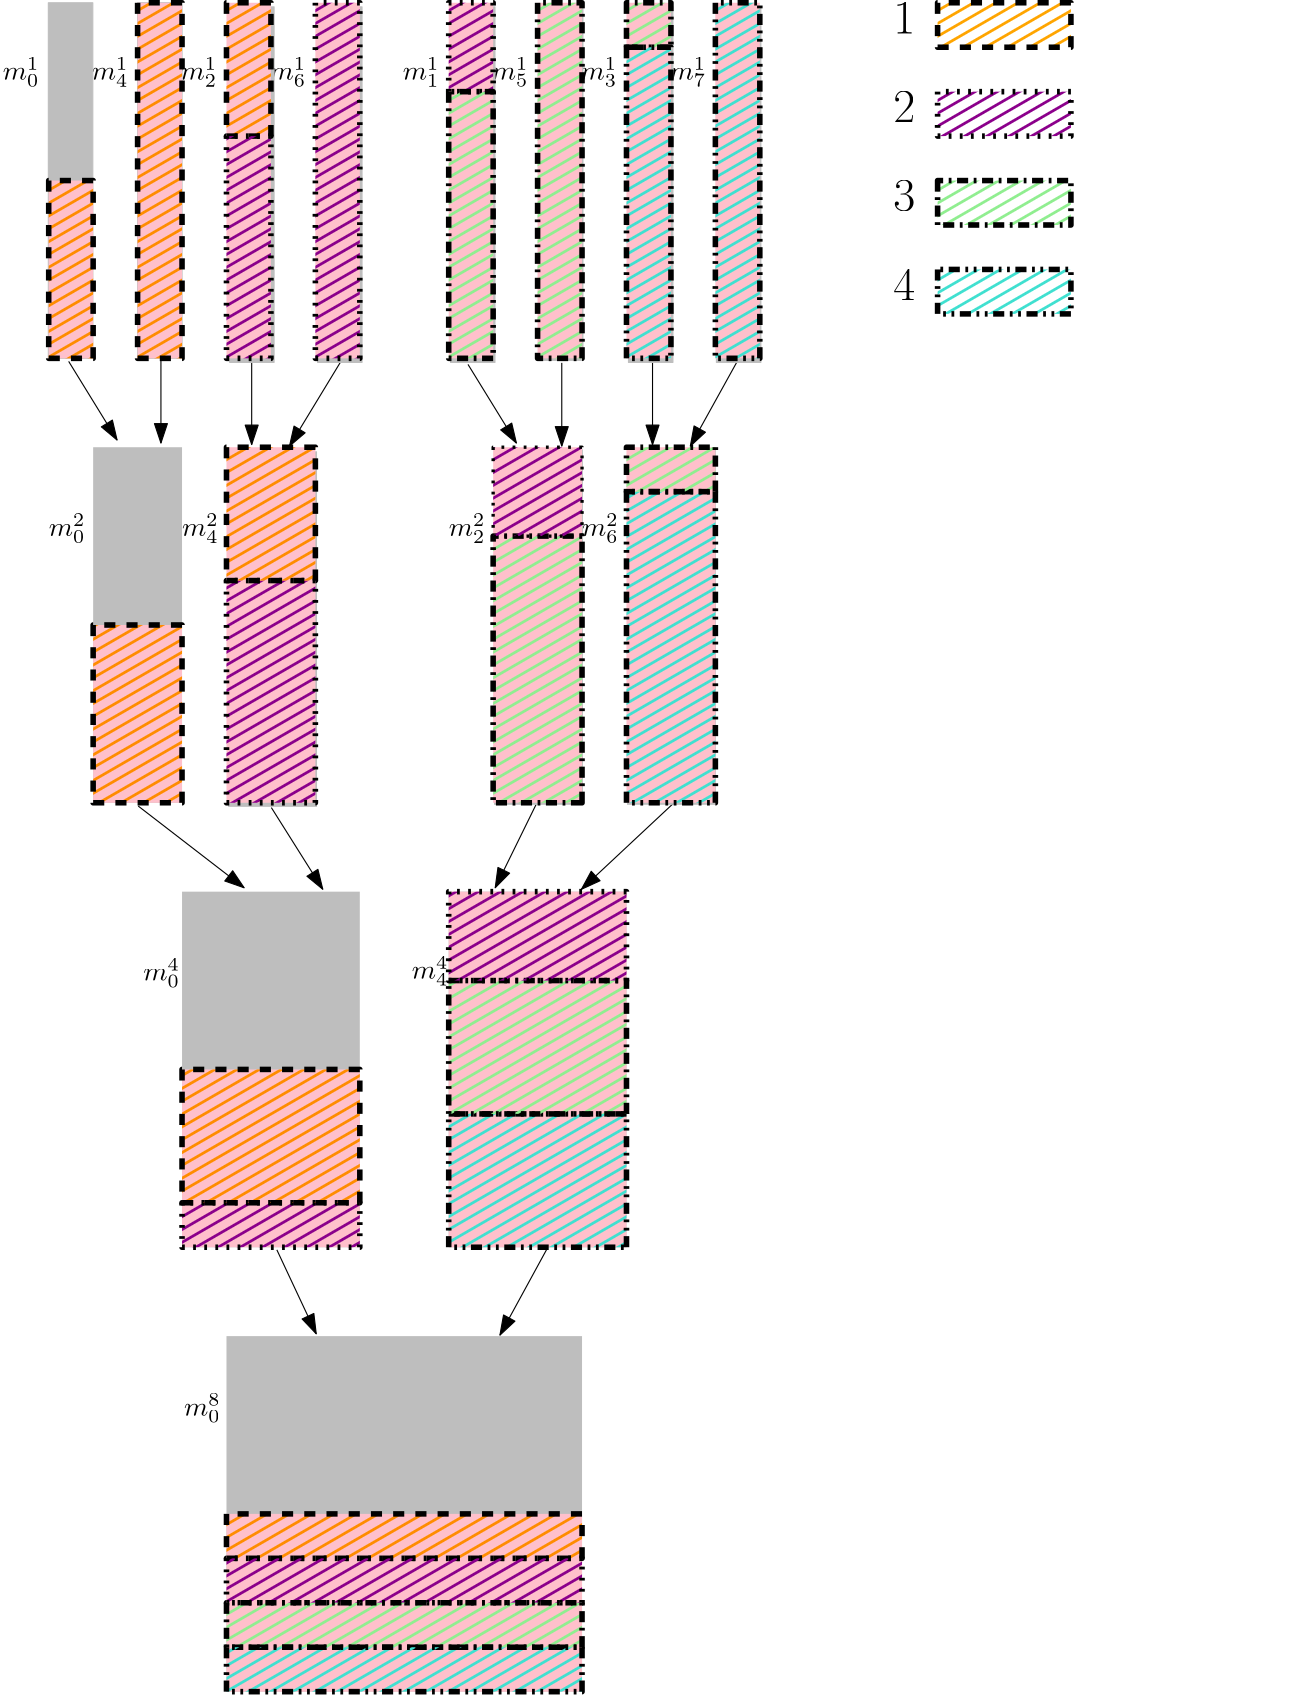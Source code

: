 <?xml version="1.0"?>
<!DOCTYPE ipe SYSTEM "ipe.dtd">
<ipe version="70206" creator="Ipe 7.2.7">
<info created="D:20210505161437" modified="D:20210514131913"/>
<ipestyle name="basic">
<symbol name="arrow/arc(spx)">
<path stroke="sym-stroke" fill="sym-stroke" pen="sym-pen">
0 0 m
-1 0.333 l
-1 -0.333 l
h
</path>
</symbol>
<symbol name="arrow/farc(spx)">
<path stroke="sym-stroke" fill="white" pen="sym-pen">
0 0 m
-1 0.333 l
-1 -0.333 l
h
</path>
</symbol>
<symbol name="arrow/ptarc(spx)">
<path stroke="sym-stroke" fill="sym-stroke" pen="sym-pen">
0 0 m
-1 0.333 l
-0.8 0 l
-1 -0.333 l
h
</path>
</symbol>
<symbol name="arrow/fptarc(spx)">
<path stroke="sym-stroke" fill="white" pen="sym-pen">
0 0 m
-1 0.333 l
-0.8 0 l
-1 -0.333 l
h
</path>
</symbol>
<symbol name="mark/circle(sx)" transformations="translations">
<path fill="sym-stroke">
0.6 0 0 0.6 0 0 e
0.4 0 0 0.4 0 0 e
</path>
</symbol>
<symbol name="mark/disk(sx)" transformations="translations">
<path fill="sym-stroke">
0.6 0 0 0.6 0 0 e
</path>
</symbol>
<symbol name="mark/fdisk(sfx)" transformations="translations">
<group>
<path fill="sym-fill">
0.5 0 0 0.5 0 0 e
</path>
<path fill="sym-stroke" fillrule="eofill">
0.6 0 0 0.6 0 0 e
0.4 0 0 0.4 0 0 e
</path>
</group>
</symbol>
<symbol name="mark/box(sx)" transformations="translations">
<path fill="sym-stroke" fillrule="eofill">
-0.6 -0.6 m
0.6 -0.6 l
0.6 0.6 l
-0.6 0.6 l
h
-0.4 -0.4 m
0.4 -0.4 l
0.4 0.4 l
-0.4 0.4 l
h
</path>
</symbol>
<symbol name="mark/square(sx)" transformations="translations">
<path fill="sym-stroke">
-0.6 -0.6 m
0.6 -0.6 l
0.6 0.6 l
-0.6 0.6 l
h
</path>
</symbol>
<symbol name="mark/fsquare(sfx)" transformations="translations">
<group>
<path fill="sym-fill">
-0.5 -0.5 m
0.5 -0.5 l
0.5 0.5 l
-0.5 0.5 l
h
</path>
<path fill="sym-stroke" fillrule="eofill">
-0.6 -0.6 m
0.6 -0.6 l
0.6 0.6 l
-0.6 0.6 l
h
-0.4 -0.4 m
0.4 -0.4 l
0.4 0.4 l
-0.4 0.4 l
h
</path>
</group>
</symbol>
<symbol name="mark/cross(sx)" transformations="translations">
<group>
<path fill="sym-stroke">
-0.43 -0.57 m
0.57 0.43 l
0.43 0.57 l
-0.57 -0.43 l
h
</path>
<path fill="sym-stroke">
-0.43 0.57 m
0.57 -0.43 l
0.43 -0.57 l
-0.57 0.43 l
h
</path>
</group>
</symbol>
<symbol name="arrow/fnormal(spx)">
<path stroke="sym-stroke" fill="white" pen="sym-pen">
0 0 m
-1 0.333 l
-1 -0.333 l
h
</path>
</symbol>
<symbol name="arrow/pointed(spx)">
<path stroke="sym-stroke" fill="sym-stroke" pen="sym-pen">
0 0 m
-1 0.333 l
-0.8 0 l
-1 -0.333 l
h
</path>
</symbol>
<symbol name="arrow/fpointed(spx)">
<path stroke="sym-stroke" fill="white" pen="sym-pen">
0 0 m
-1 0.333 l
-0.8 0 l
-1 -0.333 l
h
</path>
</symbol>
<symbol name="arrow/linear(spx)">
<path stroke="sym-stroke" pen="sym-pen">
-1 0.333 m
0 0 l
-1 -0.333 l
</path>
</symbol>
<symbol name="arrow/fdouble(spx)">
<path stroke="sym-stroke" fill="white" pen="sym-pen">
0 0 m
-1 0.333 l
-1 -0.333 l
h
-1 0 m
-2 0.333 l
-2 -0.333 l
h
</path>
</symbol>
<symbol name="arrow/double(spx)">
<path stroke="sym-stroke" fill="sym-stroke" pen="sym-pen">
0 0 m
-1 0.333 l
-1 -0.333 l
h
-1 0 m
-2 0.333 l
-2 -0.333 l
h
</path>
</symbol>
<pen name="heavier" value="0.8"/>
<pen name="fat" value="1.2"/>
<pen name="ultrafat" value="2"/>
<symbolsize name="large" value="5"/>
<symbolsize name="small" value="2"/>
<symbolsize name="tiny" value="1.1"/>
<arrowsize name="large" value="10"/>
<arrowsize name="small" value="5"/>
<arrowsize name="tiny" value="3"/>
<color name="red" value="1 0 0"/>
<color name="green" value="0 1 0"/>
<color name="blue" value="0 0 1"/>
<color name="yellow" value="1 1 0"/>
<color name="orange" value="1 0.647 0"/>
<color name="gold" value="1 0.843 0"/>
<color name="purple" value="0.627 0.125 0.941"/>
<color name="gray" value="0.745"/>
<color name="brown" value="0.647 0.165 0.165"/>
<color name="navy" value="0 0 0.502"/>
<color name="pink" value="1 0.753 0.796"/>
<color name="seagreen" value="0.18 0.545 0.341"/>
<color name="turquoise" value="0.251 0.878 0.816"/>
<color name="violet" value="0.933 0.51 0.933"/>
<color name="darkblue" value="0 0 0.545"/>
<color name="darkcyan" value="0 0.545 0.545"/>
<color name="darkgray" value="0.663"/>
<color name="darkgreen" value="0 0.392 0"/>
<color name="darkmagenta" value="0.545 0 0.545"/>
<color name="darkorange" value="1 0.549 0"/>
<color name="darkred" value="0.545 0 0"/>
<color name="lightblue" value="0.678 0.847 0.902"/>
<color name="lightcyan" value="0.878 1 1"/>
<color name="lightgray" value="0.827"/>
<color name="lightgreen" value="0.565 0.933 0.565"/>
<color name="lightyellow" value="1 1 0.878"/>
<dashstyle name="dashed" value="[4] 0"/>
<dashstyle name="dotted" value="[1 3] 0"/>
<dashstyle name="dash dotted" value="[4 2 1 2] 0"/>
<dashstyle name="dash dot dotted" value="[4 2 1 2 1 2] 0"/>
<textsize name="large" value="\large"/>
<textsize name="Large" value="\Large"/>
<textsize name="LARGE" value="\LARGE"/>
<textsize name="huge" value="\huge"/>
<textsize name="Huge" value="\Huge"/>
<textsize name="small" value="\small"/>
<textsize name="footnote" value="\footnotesize"/>
<textsize name="tiny" value="\tiny"/>
<textstyle name="center" begin="\begin{center}" end="\end{center}"/>
<textstyle name="itemize" begin="\begin{itemize}" end="\end{itemize}"/>
<textstyle name="item" begin="\begin{itemize}\item{}" end="\end{itemize}"/>
<gridsize name="4 pts" value="4"/>
<gridsize name="8 pts (~3 mm)" value="8"/>
<gridsize name="16 pts (~6 mm)" value="16"/>
<gridsize name="32 pts (~12 mm)" value="32"/>
<gridsize name="10 pts (~3.5 mm)" value="10"/>
<gridsize name="20 pts (~7 mm)" value="20"/>
<gridsize name="14 pts (~5 mm)" value="14"/>
<gridsize name="28 pts (~10 mm)" value="28"/>
<gridsize name="56 pts (~20 mm)" value="56"/>
<anglesize name="90 deg" value="90"/>
<anglesize name="60 deg" value="60"/>
<anglesize name="45 deg" value="45"/>
<anglesize name="30 deg" value="30"/>
<anglesize name="22.5 deg" value="22.5"/>
<opacity name="10%" value="0.1"/>
<opacity name="30%" value="0.3"/>
<opacity name="50%" value="0.5"/>
<opacity name="75%" value="0.75"/>
<tiling name="falling" angle="-60" step="4" width="1"/>
<tiling name="rising" angle="30" step="4" width="1"/>
</ipestyle>
<page>
<layer name="alpha"/>
<view layers="alpha" active="alpha"/>
<path layer="alpha" matrix="1 0 0 1 -32 176" fill="gray">
128 448 m
128 320 l
160 320 l
160 448 l
h
</path>
<text matrix="1 0 0 1 -47.3293 -460.671" transformations="translations" pos="176 736" stroke="black" type="label" width="13.217" height="8.112" depth="2.47" valign="baseline" style="math">m_0^8</text>
<text matrix="1 0 0 1 -45.9976 -144" transformations="translations" pos="160 576" stroke="black" type="label" width="13.217" height="8.112" depth="2.47" valign="baseline" style="math">m_0^4</text>
<text matrix="1 0 0 1 -48 176" transformations="translations" pos="128 416" stroke="black" type="label" width="13.217" height="8.112" depth="2.47" valign="baseline" style="math">m_0^2</text>
<text matrix="1 0 0 1 -48.5331 500.265" transformations="translations" pos="112 256" stroke="black" type="label" width="13.217" height="8.112" depth="2.47" valign="baseline" style="math">m_0^1</text>
<text matrix="1 0 0 1 -45.3317 -143.334" transformations="translations" pos="256 576" stroke="black" type="label" width="13.217" height="8.112" depth="2.47" valign="baseline" style="math">m_4^4</text>
<text matrix="1 0 0 1 -96 176" transformations="translations" pos="224 416" stroke="black" type="label" width="13.217" height="8.112" depth="2.47" valign="baseline" style="math">m_4^2</text>
<text matrix="1 0 0 1 -48.5331 500.265" transformations="translations" pos="144 256" stroke="black" type="label" width="13.217" height="8.112" depth="2.47" valign="baseline" style="math">m_4^1</text>
<text matrix="1 0 0 1 -48.5331 500.265" transformations="translations" pos="176 256" stroke="black" type="label" width="13.217" height="8.112" depth="2.47" valign="baseline" style="math">m_2^1</text>
<text matrix="1 0 0 1 -48.5331 500.265" transformations="translations" pos="208 256" stroke="black" type="label" width="13.217" height="8.112" depth="2.47" valign="baseline" style="math">m_6^1</text>
<text matrix="1 0 0 1 -48.5331 500.265" transformations="translations" pos="256 256" stroke="black" type="label" width="13.217" height="8.112" depth="2.47" valign="baseline" style="math">m_1^1</text>
<text matrix="1 0 0 1 -48.5331 500.265" transformations="translations" pos="288 256" stroke="black" type="label" width="13.217" height="8.112" depth="2.47" valign="baseline" style="math">m_5^1</text>
<text matrix="1 0 0 1 -48.5331 500.265" transformations="translations" pos="320 256" stroke="black" type="label" width="13.217" height="8.112" depth="2.47" valign="baseline" style="math">m_3^1</text>
<text matrix="1 0 0 1 -48.5331 500.265" transformations="translations" pos="352 256" stroke="black" type="label" width="13.217" height="8.112" depth="2.47" valign="baseline" style="math">m_7^1</text>
<text matrix="1 0 0 1 -48 176" transformations="translations" pos="272 416" stroke="black" type="label" width="13.217" height="8.112" depth="2.47" valign="baseline" style="math">m_2^2</text>
<text matrix="1 0 0 1 -48 176" transformations="translations" pos="320 416" stroke="black" type="label" width="13.217" height="8.112" depth="2.47" valign="baseline" style="math">m_6^2</text>
<path stroke="black" fill="orange" dash="dashed" pen="ultrafat" tiling="rising">
400 784 m
400 768 l
448 768 l
448 784 l
h
</path>
<path stroke="black" fill="darkmagenta" dash="dotted" pen="ultrafat" tiling="rising">
400 752 m
400 736 l
448 736 l
448 752 l
h
</path>
<path stroke="black" fill="lightgreen" dash="dash dotted" pen="ultrafat" tiling="rising">
400 720 m
400 704 l
448 704 l
448 720 l
h
</path>
<path stroke="darkmagenta">
528 704 m
528 704 l
528 704 l
528 704 l
h
</path>
<path stroke="black" fill="turquoise" dash="dash dot dotted" pen="ultrafat" tiling="rising">
400 688 m
400 672 l
448 672 l
448 688 l
h
</path>
<path matrix="1 0 0 1 -208 0" stroke="gray" fill="gray">
320 784 m
320 656 l
336 656 l
336 784 l
h
</path>
<path matrix="1 0 0 1 -240.128 -0.00049858" stroke="gray" fill="gray">
320 784 m
320 656 l
336 656 l
336 784 l
h
</path>
<path fill="black">
86.6391 654.905 m
104.609 624.956 l
104.609 624.956 l
</path>
<path stroke="black" arrow="normal/normal">
87.1836 654.905 m
104.609 626.589 l
</path>
<path stroke="black" arrow="normal/normal">
120.401 655.45 m
120.401 625.5 l
</path>
<path matrix="1 0 0 1 32.6722 -0.544088" stroke="black" arrow="normal/normal">
120.401 655.45 m
120.401 625.5 l
</path>
<path matrix="1 0 0 1 144.303 -1.08863" stroke="black" arrow="normal/normal">
120.401 655.45 m
120.401 625.5 l
</path>
<path matrix="1 0 0 1 176.976 -0.544088" stroke="black" arrow="normal/normal">
120.401 655.45 m
120.401 625.5 l
</path>
<path matrix="1 0 0 1 145.393 0.00045784" fill="black">
86.6391 654.905 m
104.609 624.956 l
104.609 624.956 l
</path>
<path matrix="1 0 0 1 313.112 -35.3948" fill="black">
86.6391 654.905 m
104.609 624.956 l
104.609 624.956 l
</path>
<path stroke="black" arrow="normal/normal">
230.943 653.816 m
248.368 625.5 l
</path>
<path stroke="black" arrow="normal/normal">
327.871 654.905 m
310.99 624.411 l
</path>
<path stroke="black" arrow="normal/normal">
185.201 654.905 m
166.687 624.411 l
</path>
<path stroke="black" arrow="normal/normal">
112.233 494.81 m
150.35 465.405 l
</path>
<path stroke="black" arrow="normal/normal">
160.152 494.266 m
178.667 464.86 l
</path>
<path stroke="black" arrow="normal/normal">
255.447 495.355 m
240.744 465.405 l
</path>
<path stroke="black" arrow="normal/normal">
305 495.899 m
271.783 464.86 l
</path>
<path stroke="black" arrow="normal/normal">
162.135 335.057 m
176.307 304.823 l
</path>
<path stroke="black" arrow="normal/normal">
259.45 335.529 m
242.443 304.351 l
</path>
<path matrix="1 0 0 1 -174.865 -1.47277" stroke="gray" fill="gray">
320 784 m
320 656 l
336 656 l
336 784 l
h
</path>
<path matrix="1 0 0 1 -143.203 -1.47277" stroke="gray" fill="gray">
320 784 m
320 656 l
336 656 l
336 784 l
h
</path>
<path matrix="1 0 0 1 -95.3427 -1.47277" stroke="gray" fill="gray">
320 784 m
320 656 l
336 656 l
336 784 l
h
</path>
<path matrix="1 0 0 1 -63.681 -0.736451" stroke="gray" fill="gray">
320 784 m
320 656 l
336 656 l
336 784 l
h
</path>
<path matrix="1 0 0 1 -31.2829 -1.47277" stroke="gray" fill="gray">
320 784 m
320 656 l
336 656 l
336 784 l
h
</path>
<path matrix="1 0 0 1 0.378795 -1.47277" stroke="gray" fill="gray">
320 784 m
320 656 l
336 656 l
336 784 l
h
</path>
<path matrix="1 0 0 1 16.5967 174.527" fill="gray">
128 448 m
128 320 l
160 320 l
160 448 l
h
</path>
<path matrix="1 0 0 1 112.318 175.264" fill="gray">
128 448 m
128 320 l
160 320 l
160 448 l
h
</path>
<path matrix="1 0 0 1 160.179 175.264" fill="gray">
128 448 m
128 320 l
160 320 l
160 448 l
h
</path>
<path fill="gray">
128 464 m
128 336 l
192 336 l
192 464 l
h
</path>
<path fill="gray">
224 464 m
224 336 l
288 336 l
288 464 l
h
</path>
<path fill="gray">
144 304 m
144 176 l
272 176 l
272 304 l
h
</path>
<path fill="pink">
144 176 m
144 240 l
272 240 l
272 176 l
h
</path>
<path fill="pink">
128 336 m
128 400 l
192 400 l
192 336 l
h
</path>
<path fill="pink">
224 336 m
224 464 l
288 464 l
288 336 l
h
</path>
<path fill="pink">
96 496 m
96 560 l
128 560 l
128 496 l
h
</path>
<path fill="pink">
144 496 m
144 624 l
176 624 l
176 496 l
h
</path>
<path fill="pink">
240 496 m
240 624 l
272 624 l
272 496 l
h
</path>
<path fill="pink">
288 496 m
288 624 l
320 624 l
320 496 l
h
</path>
<path fill="pink">
80 656 m
80 720 l
96 720 l
96 656 l
h
</path>
<path fill="pink">
112 656 m
112 784 l
128 784 l
128 656 l
h
</path>
<path fill="pink">
144 656 m
144 784 l
160 784 l
160 656 l
h
</path>
<path fill="pink">
176 656 m
176 784 l
192 784 l
192 656 l
h
</path>
<path fill="pink">
224 656 m
224 784 l
240 784 l
240 656 l
h
</path>
<path fill="pink">
256 656 m
256 784 l
272 784 l
272 656 l
h
</path>
<path fill="pink">
288 656 m
288 784 l
304 784 l
304 656 l
h
</path>
<path fill="pink">
320 656 m
320 784 l
336 784 l
336 656 l
h
</path>
<path stroke="black" fill="darkorange" dash="dashed" pen="ultrafat" tiling="rising">
80 720 m
80 656 l
96 656 l
96 720 l
h
</path>
<path stroke="black" fill="darkorange" dash="dashed" pen="ultrafat" tiling="rising">
112 784 m
112 656 l
128 656 l
128 784 l
h
</path>
<path stroke="black" fill="darkorange" dash="dashed" pen="ultrafat" tiling="rising">
144 784 m
144 736 l
160 736 l
160 784 l
h
</path>
<path stroke="black" fill="darkmagenta" dash="dotted" pen="ultrafat" tiling="rising">
144 736 m
144 656 l
160 656 l
160 736 l
h
</path>
<path stroke="black" fill="darkmagenta" dash="dotted" pen="ultrafat" tiling="rising">
176 784 m
176 656 l
192 656 l
192 784 l
h
</path>
<path stroke="black" fill="darkmagenta" dash="dotted" pen="ultrafat" tiling="rising">
240 784 m
240 752 l
224 752 l
224 784 l
h
</path>
<path stroke="black" fill="lightgreen" dash="dash dotted" pen="ultrafat" tiling="rising">
224 752 m
224 656 l
240 656 l
240 752 l
h
</path>
<path stroke="black" fill="lightgreen" dash="dash dotted" pen="ultrafat" tiling="rising">
256 784 m
256 656 l
272 656 l
272 784 l
h
</path>
<path stroke="black" fill="lightgreen" dash="dash dotted" pen="ultrafat" tiling="rising">
288 784 m
288 768 l
304 768 l
304 784 l
h
</path>
<path stroke="black" fill="turquoise" dash="dash dot dotted" pen="ultrafat" tiling="rising">
288 768 m
288 656 l
304 656 l
304 768 l
h
</path>
<path stroke="black" fill="turquoise" dash="dash dot dotted" pen="ultrafat" tiling="rising">
320 784 m
320 656 l
336 656 l
336 784 l
h
</path>
<path stroke="black" fill="turquoise" dash="dash dot dotted" pen="ultrafat" tiling="rising">
320 496 m
320 608 l
288 608 l
288 496 l
h
</path>
<path stroke="black" fill="lightgreen" dash="dash dotted" pen="ultrafat" tiling="rising">
320 608 m
320 624 l
288 624 l
288 608 l
h
</path>
<path stroke="black" fill="lightgreen" dash="dash dotted" pen="ultrafat" tiling="rising">
272 496 m
272 592 l
240 592 l
240 496 l
h
</path>
<path stroke="black" fill="darkmagenta" dash="dotted" pen="fat" tiling="rising">
272 592 m
272 624 l
240 624 l
240 592 l
h
</path>
<path stroke="black" fill="darkmagenta" dash="dotted" pen="ultrafat" tiling="rising">
176 496 m
176 576 l
144 576 l
144 496 l
h
</path>
<path stroke="black" fill="darkorange" dash="dashed" pen="ultrafat" tiling="rising">
176 576 m
176 624 l
144 624 l
144 576 l
h
</path>
<path stroke="black" fill="darkorange" dash="dashed" pen="ultrafat" tiling="rising">
128 496 m
128 560 l
96 560 l
96 496 l
h
</path>
<path fill="darkmagenta">
160 608 m
160 608 l
160 608 l
160 608 l
h
</path>
<path stroke="black" fill="turquoise" dash="dash dot dotted" pen="ultrafat" tiling="rising">
288 336 m
288 384 l
224 384 l
224 336 l
h
</path>
<path stroke="black" fill="lightgreen" dash="dash dotted" pen="ultrafat" tiling="rising">
288 384 m
288 432 l
224 432 l
224 384 l
h
</path>
<path stroke="black" fill="darkmagenta" dash="dotted" pen="ultrafat" tiling="rising">
288 432 m
288 464 l
224 464 l
224 432 l
h
</path>
<path stroke="black" fill="darkmagenta" dash="dotted" pen="ultrafat" tiling="rising">
192 336 m
192 352 l
128 352 l
128 336 l
h
</path>
<path stroke="black" fill="darkorange" dash="dashed" pen="ultrafat" tiling="rising">
192 352 m
192 400 l
128 400 l
128 352 l
h
</path>
<path stroke="black" fill="darkorange" dash="dashed" pen="ultrafat" tiling="rising">
144 240 m
144 224 l
272 224 l
272 240 l
h
</path>
<path stroke="black" fill="darkmagenta" dash="dotted" pen="ultrafat" tiling="rising">
144 224 m
144 208 l
272 208 l
272 224 l
h
</path>
<path stroke="black" fill="lightgreen" dash="dash dotted" pen="ultrafat" tiling="rising">
272 192 m
272 208 l
144 208 l
144 192 l
h
</path>
<path stroke="black" fill="turquoise" dash="dash dot dotted" pen="ultrafat" tiling="rising">
272 176 m
272 192 l
144 192 l
144 176 l
h
</path>
<text transformations="translations" pos="384 784" stroke="black" type="label" width="7.895" height="11.097" depth="0" valign="top" size="LARGE">1</text>
<text transformations="translations" pos="384 752" stroke="black" type="label" width="7.895" height="11.097" depth="0" valign="top" size="LARGE">2</text>
<text transformations="translations" pos="384 720" stroke="black" type="label" width="7.895" height="11.097" depth="0" valign="top" size="LARGE">3</text>
<text transformations="translations" pos="384 688" stroke="black" type="label" width="7.895" height="11.097" depth="0" valign="top" size="LARGE">4</text>
</page>
</ipe>
